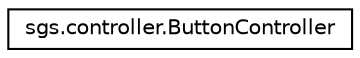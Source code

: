 digraph "Graphical Class Hierarchy"
{
  edge [fontname="Helvetica",fontsize="10",labelfontname="Helvetica",labelfontsize="10"];
  node [fontname="Helvetica",fontsize="10",shape=record];
  rankdir="LR";
  Node1 [label="sgs.controller.ButtonController",height=0.2,width=0.4,color="black", fillcolor="white", style="filled",URL="$classsgs_1_1controller_1_1_button_controller.html"];
}

